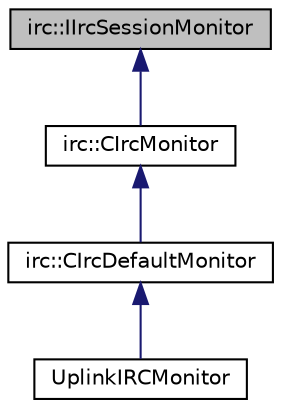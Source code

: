 digraph "irc::IIrcSessionMonitor"
{
 // LATEX_PDF_SIZE
  edge [fontname="Helvetica",fontsize="10",labelfontname="Helvetica",labelfontsize="10"];
  node [fontname="Helvetica",fontsize="10",shape=record];
  Node1 [label="irc::IIrcSessionMonitor",height=0.2,width=0.4,color="black", fillcolor="grey75", style="filled", fontcolor="black",tooltip=" "];
  Node1 -> Node2 [dir="back",color="midnightblue",fontsize="10",style="solid",fontname="Helvetica"];
  Node2 [label="irc::CIrcMonitor",height=0.2,width=0.4,color="black", fillcolor="white", style="filled",URL="$classirc_1_1CIrcMonitor.html",tooltip=" "];
  Node2 -> Node3 [dir="back",color="midnightblue",fontsize="10",style="solid",fontname="Helvetica"];
  Node3 [label="irc::CIrcDefaultMonitor",height=0.2,width=0.4,color="black", fillcolor="white", style="filled",URL="$classirc_1_1CIrcDefaultMonitor.html",tooltip=" "];
  Node3 -> Node4 [dir="back",color="midnightblue",fontsize="10",style="solid",fontname="Helvetica"];
  Node4 [label="UplinkIRCMonitor",height=0.2,width=0.4,color="black", fillcolor="white", style="filled",URL="$classUplinkIRCMonitor.html",tooltip=" "];
}
